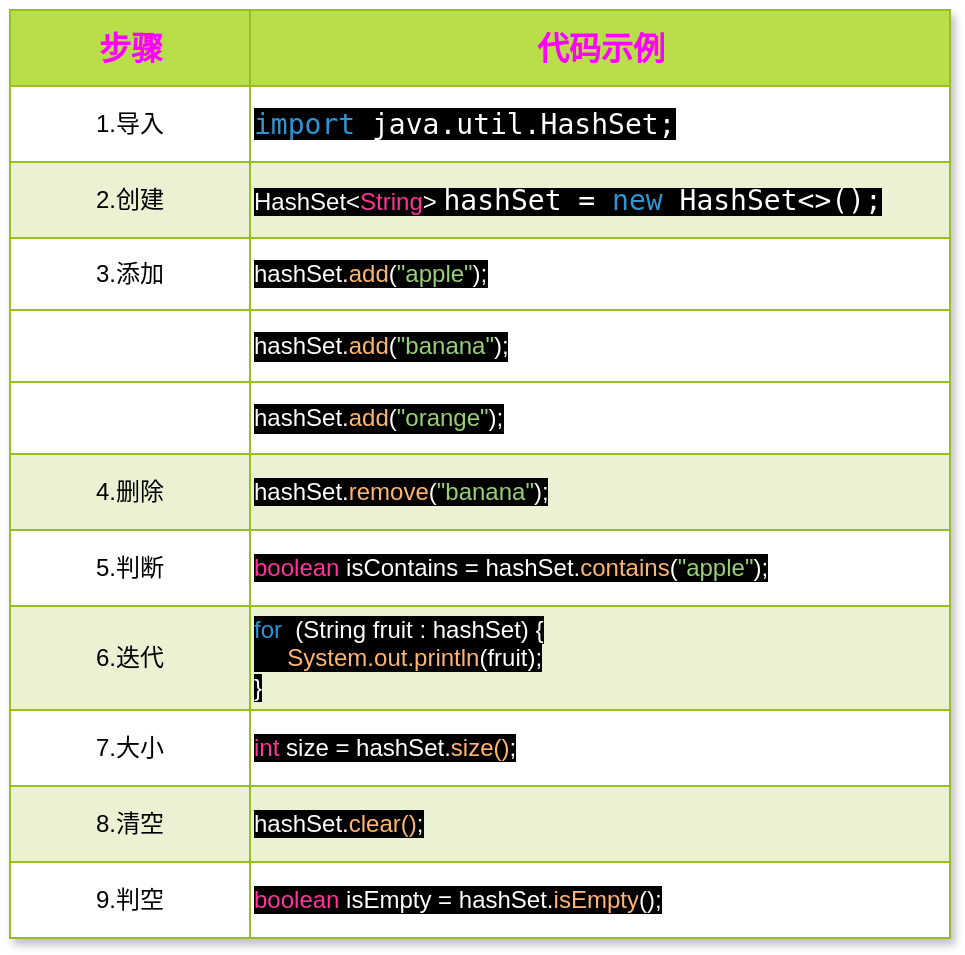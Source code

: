 <mxfile version="21.6.6" type="github">
  <diagram name="第 1 页" id="mDxXt6ygkqnDyHhWjW9m">
    <mxGraphModel dx="521" dy="764" grid="1" gridSize="10" guides="1" tooltips="1" connect="1" arrows="1" fold="1" page="1" pageScale="1" pageWidth="827" pageHeight="1169" math="0" shadow="0">
      <root>
        <mxCell id="0" />
        <mxCell id="1" parent="0" />
        <mxCell id="El8vUFdgK8pBrsizsK4x-89" value="Assets" style="childLayout=tableLayout;recursiveResize=0;strokeColor=#98bf21;fillColor=#A7C942;shadow=1;fontFamily=Helvetica;fontSize=12;fontColor=default;startSize=0;flipV=1;flipH=1;align=left;" vertex="1" parent="1">
          <mxGeometry x="170" y="290" width="470" height="464" as="geometry" />
        </mxCell>
        <mxCell id="El8vUFdgK8pBrsizsK4x-90" style="shape=tableRow;horizontal=0;startSize=0;swimlaneHead=0;swimlaneBody=0;top=0;left=0;bottom=0;right=0;dropTarget=0;collapsible=0;recursiveResize=0;expand=0;fontStyle=0;strokeColor=inherit;fillColor=#ffffff;fontFamily=Helvetica;fontSize=12;fontColor=default;" vertex="1" parent="El8vUFdgK8pBrsizsK4x-89">
          <mxGeometry width="470" height="38" as="geometry" />
        </mxCell>
        <mxCell id="El8vUFdgK8pBrsizsK4x-91" value="步骤" style="connectable=0;recursiveResize=0;strokeColor=inherit;fillColor=#B8DE49;align=center;fontStyle=1;fontColor=#FF00FF;html=1;fontFamily=Helvetica;fontSize=16;startSize=0;" vertex="1" parent="El8vUFdgK8pBrsizsK4x-90">
          <mxGeometry width="120" height="38" as="geometry">
            <mxRectangle width="120" height="38" as="alternateBounds" />
          </mxGeometry>
        </mxCell>
        <mxCell id="El8vUFdgK8pBrsizsK4x-92" value="代码示例" style="connectable=0;recursiveResize=0;strokeColor=inherit;fillColor=#B8DE49;align=center;fontStyle=1;fontColor=#FF00FF;html=1;fontFamily=Helvetica;fontSize=16;startSize=0;" vertex="1" parent="El8vUFdgK8pBrsizsK4x-90">
          <mxGeometry x="120" width="350" height="38" as="geometry">
            <mxRectangle width="350" height="38" as="alternateBounds" />
          </mxGeometry>
        </mxCell>
        <mxCell id="El8vUFdgK8pBrsizsK4x-94" value="" style="shape=tableRow;horizontal=0;startSize=0;swimlaneHead=0;swimlaneBody=0;top=0;left=0;bottom=0;right=0;dropTarget=0;collapsible=0;recursiveResize=0;expand=0;fontStyle=0;strokeColor=inherit;fillColor=#ffffff;fontFamily=Helvetica;fontSize=12;fontColor=default;" vertex="1" parent="El8vUFdgK8pBrsizsK4x-89">
          <mxGeometry y="38" width="470" height="38" as="geometry" />
        </mxCell>
        <mxCell id="El8vUFdgK8pBrsizsK4x-95" value="1.导入" style="connectable=0;recursiveResize=0;strokeColor=inherit;fillColor=inherit;align=center;whiteSpace=wrap;html=1;fontFamily=Helvetica;fontSize=12;fontColor=default;startSize=0;" vertex="1" parent="El8vUFdgK8pBrsizsK4x-94">
          <mxGeometry width="120" height="38" as="geometry">
            <mxRectangle width="120" height="38" as="alternateBounds" />
          </mxGeometry>
        </mxCell>
        <mxCell id="El8vUFdgK8pBrsizsK4x-96" value="&lt;span style=&quot;border: 0px solid rgb(217, 217, 227); box-sizing: border-box; --tw-border-spacing-x: 0; --tw-border-spacing-y: 0; --tw-translate-x: 0; --tw-translate-y: 0; --tw-rotate: 0; --tw-skew-x: 0; --tw-skew-y: 0; --tw-scale-x: 1; --tw-scale-y: 1; --tw-pan-x: ; --tw-pan-y: ; --tw-pinch-zoom: ; --tw-scroll-snap-strictness: proximity; --tw-gradient-from-position: ; --tw-gradient-via-position: ; --tw-gradient-to-position: ; --tw-ordinal: ; --tw-slashed-zero: ; --tw-numeric-figure: ; --tw-numeric-spacing: ; --tw-numeric-fraction: ; --tw-ring-inset: ; --tw-ring-offset-width: 0px; --tw-ring-offset-color: #fff; --tw-ring-color: rgba(69,89,164,.5); --tw-ring-offset-shadow: 0 0 transparent; --tw-ring-shadow: 0 0 transparent; --tw-shadow: 0 0 transparent; --tw-shadow-colored: 0 0 transparent; --tw-blur: ; --tw-brightness: ; --tw-contrast: ; --tw-grayscale: ; --tw-hue-rotate: ; --tw-invert: ; --tw-saturate: ; --tw-sepia: ; --tw-drop-shadow: ; --tw-backdrop-blur: ; --tw-backdrop-brightness: ; --tw-backdrop-contrast: ; --tw-backdrop-grayscale: ; --tw-backdrop-hue-rotate: ; --tw-backdrop-invert: ; --tw-backdrop-opacity: ; --tw-backdrop-saturate: ; --tw-backdrop-sepia: ; color: rgb(46, 149, 211); font-family: &amp;quot;Söhne Mono&amp;quot;, Monaco, &amp;quot;Andale Mono&amp;quot;, &amp;quot;Ubuntu Mono&amp;quot;, monospace; font-size: 14px; background-color: rgb(0, 0, 0);&quot; class=&quot;hljs-keyword&quot;&gt;import&lt;/span&gt;&lt;span style=&quot;color: rgb(255, 255, 255); font-family: &amp;quot;Söhne Mono&amp;quot;, Monaco, &amp;quot;Andale Mono&amp;quot;, &amp;quot;Ubuntu Mono&amp;quot;, monospace; font-size: 14px; background-color: rgb(0, 0, 0);&quot;&gt; java.util.HashSet;&lt;/span&gt;" style="connectable=0;recursiveResize=0;strokeColor=inherit;fillColor=inherit;align=left;whiteSpace=wrap;html=1;fontFamily=Helvetica;fontSize=12;fontColor=default;startSize=0;" vertex="1" parent="El8vUFdgK8pBrsizsK4x-94">
          <mxGeometry x="120" width="350" height="38" as="geometry">
            <mxRectangle width="350" height="38" as="alternateBounds" />
          </mxGeometry>
        </mxCell>
        <mxCell id="El8vUFdgK8pBrsizsK4x-98" value="" style="shape=tableRow;horizontal=0;startSize=0;swimlaneHead=0;swimlaneBody=0;top=0;left=0;bottom=0;right=0;dropTarget=0;collapsible=0;recursiveResize=0;expand=0;fontStyle=1;strokeColor=inherit;fillColor=#EAF2D3;fontFamily=Helvetica;fontSize=12;fontColor=default;" vertex="1" parent="El8vUFdgK8pBrsizsK4x-89">
          <mxGeometry y="76" width="470" height="38" as="geometry" />
        </mxCell>
        <mxCell id="El8vUFdgK8pBrsizsK4x-99" value="2.创建" style="connectable=0;recursiveResize=0;strokeColor=inherit;fillColor=inherit;whiteSpace=wrap;html=1;fontFamily=Helvetica;fontSize=12;fontColor=default;startSize=0;" vertex="1" parent="El8vUFdgK8pBrsizsK4x-98">
          <mxGeometry width="120" height="38" as="geometry">
            <mxRectangle width="120" height="38" as="alternateBounds" />
          </mxGeometry>
        </mxCell>
        <mxCell id="El8vUFdgK8pBrsizsK4x-100" value="&lt;font style=&quot;background-color: rgb(0, 0, 0);&quot; color=&quot;#ffffff&quot;&gt;HashSet&amp;lt;&lt;/font&gt;&lt;font color=&quot;#ff3399&quot; style=&quot;background-color: rgb(0, 0, 0);&quot;&gt;String&lt;/font&gt;&lt;font color=&quot;#ffffff&quot; style=&quot;background-color: rgb(0, 0, 0);&quot;&gt;&amp;gt;&amp;nbsp;&lt;/font&gt;&lt;span style=&quot;background-color: rgb(0, 0, 0);&quot;&gt;&lt;span style=&quot;color: rgb(255, 255, 255); font-family: &amp;quot;Söhne Mono&amp;quot;, Monaco, &amp;quot;Andale Mono&amp;quot;, &amp;quot;Ubuntu Mono&amp;quot;, monospace; font-size: 14px;&quot;&gt;hashSet = &lt;/span&gt;&lt;span style=&quot;border: 0px solid rgb(217, 217, 227); box-sizing: border-box; --tw-border-spacing-x: 0; --tw-border-spacing-y: 0; --tw-translate-x: 0; --tw-translate-y: 0; --tw-rotate: 0; --tw-skew-x: 0; --tw-skew-y: 0; --tw-scale-x: 1; --tw-scale-y: 1; --tw-pan-x: ; --tw-pan-y: ; --tw-pinch-zoom: ; --tw-scroll-snap-strictness: proximity; --tw-gradient-from-position: ; --tw-gradient-via-position: ; --tw-gradient-to-position: ; --tw-ordinal: ; --tw-slashed-zero: ; --tw-numeric-figure: ; --tw-numeric-spacing: ; --tw-numeric-fraction: ; --tw-ring-inset: ; --tw-ring-offset-width: 0px; --tw-ring-offset-color: #fff; --tw-ring-color: rgba(69,89,164,.5); --tw-ring-offset-shadow: 0 0 transparent; --tw-ring-shadow: 0 0 transparent; --tw-shadow: 0 0 transparent; --tw-shadow-colored: 0 0 transparent; --tw-blur: ; --tw-brightness: ; --tw-contrast: ; --tw-grayscale: ; --tw-hue-rotate: ; --tw-invert: ; --tw-saturate: ; --tw-sepia: ; --tw-drop-shadow: ; --tw-backdrop-blur: ; --tw-backdrop-brightness: ; --tw-backdrop-contrast: ; --tw-backdrop-grayscale: ; --tw-backdrop-hue-rotate: ; --tw-backdrop-invert: ; --tw-backdrop-opacity: ; --tw-backdrop-saturate: ; --tw-backdrop-sepia: ; font-family: &amp;quot;Söhne Mono&amp;quot;, Monaco, &amp;quot;Andale Mono&amp;quot;, &amp;quot;Ubuntu Mono&amp;quot;, monospace; font-size: 14px;&quot; class=&quot;hljs-keyword&quot;&gt;&lt;font color=&quot;#2e95d3&quot;&gt;new&lt;/font&gt;&lt;/span&gt;&lt;span style=&quot;color: rgb(255, 255, 255); font-family: &amp;quot;Söhne Mono&amp;quot;, Monaco, &amp;quot;Andale Mono&amp;quot;, &amp;quot;Ubuntu Mono&amp;quot;, monospace; font-size: 14px;&quot;&gt; HashSet&amp;lt;&amp;gt;();&lt;/span&gt;&lt;/span&gt;" style="connectable=0;recursiveResize=0;strokeColor=inherit;fillColor=inherit;whiteSpace=wrap;html=1;fontFamily=Helvetica;fontSize=12;fontColor=default;startSize=0;align=left;" vertex="1" parent="El8vUFdgK8pBrsizsK4x-98">
          <mxGeometry x="120" width="350" height="38" as="geometry">
            <mxRectangle width="350" height="38" as="alternateBounds" />
          </mxGeometry>
        </mxCell>
        <mxCell id="El8vUFdgK8pBrsizsK4x-102" value="" style="shape=tableRow;horizontal=0;startSize=0;swimlaneHead=0;swimlaneBody=0;top=0;left=0;bottom=0;right=0;dropTarget=0;collapsible=0;recursiveResize=0;expand=0;fontStyle=0;strokeColor=inherit;fillColor=#ffffff;fontFamily=Helvetica;fontSize=12;fontColor=default;" vertex="1" parent="El8vUFdgK8pBrsizsK4x-89">
          <mxGeometry y="114" width="470" height="36" as="geometry" />
        </mxCell>
        <mxCell id="El8vUFdgK8pBrsizsK4x-104" value="3.添加" style="connectable=0;recursiveResize=0;strokeColor=inherit;fillColor=inherit;fontStyle=0;align=center;whiteSpace=wrap;html=1;fontFamily=Helvetica;fontSize=12;fontColor=default;startSize=0;" vertex="1" parent="El8vUFdgK8pBrsizsK4x-102">
          <mxGeometry width="120" height="36" as="geometry">
            <mxRectangle width="120" height="36" as="alternateBounds" />
          </mxGeometry>
        </mxCell>
        <mxCell id="El8vUFdgK8pBrsizsK4x-103" value="&lt;div style=&quot;&quot;&gt;&lt;span style=&quot;background-color: rgb(0, 0, 0);&quot;&gt;&lt;font color=&quot;#ffffff&quot;&gt;hashSet.&lt;/font&gt;&lt;font color=&quot;#ffb570&quot;&gt;add&lt;/font&gt;&lt;font color=&quot;#ffffff&quot;&gt;(&lt;/font&gt;&lt;font color=&quot;#97d077&quot;&gt;&quot;apple&quot;&lt;/font&gt;&lt;font color=&quot;#ffffff&quot;&gt;);&lt;/font&gt;&lt;/span&gt;&lt;/div&gt;" style="connectable=0;recursiveResize=0;strokeColor=inherit;fillColor=inherit;fontStyle=0;align=left;whiteSpace=wrap;html=1;fontFamily=Helvetica;fontSize=12;fontColor=default;startSize=0;" vertex="1" parent="El8vUFdgK8pBrsizsK4x-102">
          <mxGeometry x="120" width="350" height="36" as="geometry">
            <mxRectangle width="350" height="36" as="alternateBounds" />
          </mxGeometry>
        </mxCell>
        <mxCell id="El8vUFdgK8pBrsizsK4x-172" style="shape=tableRow;horizontal=0;startSize=0;swimlaneHead=0;swimlaneBody=0;top=0;left=0;bottom=0;right=0;dropTarget=0;collapsible=0;recursiveResize=0;expand=0;fontStyle=0;strokeColor=inherit;fillColor=#ffffff;fontFamily=Helvetica;fontSize=12;fontColor=default;" vertex="1" parent="El8vUFdgK8pBrsizsK4x-89">
          <mxGeometry y="150" width="470" height="36" as="geometry" />
        </mxCell>
        <mxCell id="El8vUFdgK8pBrsizsK4x-173" style="connectable=0;recursiveResize=0;strokeColor=inherit;fillColor=inherit;fontStyle=0;align=center;whiteSpace=wrap;html=1;fontFamily=Helvetica;fontSize=12;fontColor=default;startSize=0;" vertex="1" parent="El8vUFdgK8pBrsizsK4x-172">
          <mxGeometry width="120" height="36" as="geometry">
            <mxRectangle width="120" height="36" as="alternateBounds" />
          </mxGeometry>
        </mxCell>
        <mxCell id="El8vUFdgK8pBrsizsK4x-174" value="hashSet.&lt;font color=&quot;#ffb570&quot;&gt;add&lt;/font&gt;(&lt;font color=&quot;#97d077&quot;&gt;&quot;banana&quot;&lt;/font&gt;);" style="connectable=0;recursiveResize=0;strokeColor=inherit;fillColor=inherit;fontStyle=0;align=left;whiteSpace=wrap;html=1;fontFamily=Helvetica;fontSize=12;fontColor=#FFFFFF;startSize=0;labelBackgroundColor=#000000;" vertex="1" parent="El8vUFdgK8pBrsizsK4x-172">
          <mxGeometry x="120" width="350" height="36" as="geometry">
            <mxRectangle width="350" height="36" as="alternateBounds" />
          </mxGeometry>
        </mxCell>
        <mxCell id="El8vUFdgK8pBrsizsK4x-169" style="shape=tableRow;horizontal=0;startSize=0;swimlaneHead=0;swimlaneBody=0;top=0;left=0;bottom=0;right=0;dropTarget=0;collapsible=0;recursiveResize=0;expand=0;fontStyle=0;strokeColor=inherit;fillColor=#ffffff;fontFamily=Helvetica;fontSize=12;fontColor=default;" vertex="1" parent="El8vUFdgK8pBrsizsK4x-89">
          <mxGeometry y="186" width="470" height="36" as="geometry" />
        </mxCell>
        <mxCell id="El8vUFdgK8pBrsizsK4x-170" style="connectable=0;recursiveResize=0;strokeColor=inherit;fillColor=inherit;fontStyle=0;align=center;whiteSpace=wrap;html=1;fontFamily=Helvetica;fontSize=12;fontColor=default;startSize=0;" vertex="1" parent="El8vUFdgK8pBrsizsK4x-169">
          <mxGeometry width="120" height="36" as="geometry">
            <mxRectangle width="120" height="36" as="alternateBounds" />
          </mxGeometry>
        </mxCell>
        <mxCell id="El8vUFdgK8pBrsizsK4x-171" value="&lt;font color=&quot;#ffffff&quot;&gt;hashSet.&lt;/font&gt;&lt;font color=&quot;#ffb570&quot;&gt;add&lt;/font&gt;&lt;font color=&quot;#ffffff&quot;&gt;(&lt;/font&gt;&lt;font color=&quot;#97d077&quot;&gt;&quot;orange&quot;&lt;/font&gt;&lt;font color=&quot;#ffffff&quot;&gt;);&lt;/font&gt;" style="connectable=0;recursiveResize=0;strokeColor=inherit;fillColor=inherit;fontStyle=0;align=left;whiteSpace=wrap;html=1;fontFamily=Helvetica;fontSize=12;fontColor=default;startSize=0;labelBackgroundColor=#000000;" vertex="1" parent="El8vUFdgK8pBrsizsK4x-169">
          <mxGeometry x="120" width="350" height="36" as="geometry">
            <mxRectangle width="350" height="36" as="alternateBounds" />
          </mxGeometry>
        </mxCell>
        <mxCell id="El8vUFdgK8pBrsizsK4x-154" style="shape=tableRow;horizontal=0;startSize=0;swimlaneHead=0;swimlaneBody=0;top=0;left=0;bottom=0;right=0;dropTarget=0;collapsible=0;recursiveResize=0;expand=0;fontStyle=1;strokeColor=inherit;fillColor=#EAF2D3;fontFamily=Helvetica;fontSize=12;fontColor=default;" vertex="1" parent="El8vUFdgK8pBrsizsK4x-89">
          <mxGeometry y="222" width="470" height="38" as="geometry" />
        </mxCell>
        <mxCell id="El8vUFdgK8pBrsizsK4x-155" value="4.删除" style="connectable=0;recursiveResize=0;strokeColor=inherit;fillColor=inherit;whiteSpace=wrap;html=1;fontFamily=Helvetica;fontSize=12;fontColor=default;startSize=0;" vertex="1" parent="El8vUFdgK8pBrsizsK4x-154">
          <mxGeometry width="120" height="38" as="geometry">
            <mxRectangle width="120" height="38" as="alternateBounds" />
          </mxGeometry>
        </mxCell>
        <mxCell id="El8vUFdgK8pBrsizsK4x-156" value="&lt;span style=&quot;background-color: rgb(0, 0, 0);&quot;&gt;&lt;font color=&quot;#ffffff&quot;&gt;hashSet.&lt;/font&gt;&lt;font color=&quot;#ffb570&quot;&gt;remove&lt;/font&gt;&lt;font color=&quot;#ffffff&quot;&gt;(&lt;/font&gt;&lt;font color=&quot;#97d077&quot;&gt;&quot;banana&quot;&lt;/font&gt;&lt;font color=&quot;#ffffff&quot;&gt;);&lt;/font&gt;&lt;/span&gt;" style="connectable=0;recursiveResize=0;strokeColor=inherit;fillColor=inherit;whiteSpace=wrap;html=1;fontFamily=Helvetica;fontSize=12;fontColor=default;startSize=0;align=left;" vertex="1" parent="El8vUFdgK8pBrsizsK4x-154">
          <mxGeometry x="120" width="350" height="38" as="geometry">
            <mxRectangle width="350" height="38" as="alternateBounds" />
          </mxGeometry>
        </mxCell>
        <mxCell id="El8vUFdgK8pBrsizsK4x-157" style="shape=tableRow;horizontal=0;startSize=0;swimlaneHead=0;swimlaneBody=0;top=0;left=0;bottom=0;right=0;dropTarget=0;collapsible=0;recursiveResize=0;expand=0;fontStyle=0;strokeColor=inherit;fillColor=#ffffff;fontFamily=Helvetica;fontSize=12;fontColor=default;" vertex="1" parent="El8vUFdgK8pBrsizsK4x-89">
          <mxGeometry y="260" width="470" height="38" as="geometry" />
        </mxCell>
        <mxCell id="El8vUFdgK8pBrsizsK4x-158" value="5.判断" style="connectable=0;recursiveResize=0;strokeColor=inherit;fillColor=inherit;fontStyle=0;align=center;whiteSpace=wrap;html=1;fontFamily=Helvetica;fontSize=12;fontColor=default;startSize=0;" vertex="1" parent="El8vUFdgK8pBrsizsK4x-157">
          <mxGeometry width="120" height="38" as="geometry">
            <mxRectangle width="120" height="38" as="alternateBounds" />
          </mxGeometry>
        </mxCell>
        <mxCell id="El8vUFdgK8pBrsizsK4x-159" value="&lt;font color=&quot;#ff3399&quot; style=&quot;background-color: rgb(0, 0, 0);&quot;&gt;boolean&lt;/font&gt;&lt;font style=&quot;background-color: rgb(0, 0, 0);&quot; color=&quot;#ffffff&quot;&gt; isContains = hashSet.&lt;/font&gt;&lt;font color=&quot;#ffb570&quot; style=&quot;background-color: rgb(0, 0, 0);&quot;&gt;contains&lt;/font&gt;&lt;font style=&quot;background-color: rgb(0, 0, 0);&quot; color=&quot;#ffffff&quot;&gt;(&lt;/font&gt;&lt;font color=&quot;#97d077&quot; style=&quot;background-color: rgb(0, 0, 0);&quot;&gt;&quot;apple&quot;&lt;/font&gt;&lt;font style=&quot;background-color: rgb(0, 0, 0);&quot; color=&quot;#ffffff&quot;&gt;);&lt;/font&gt;" style="connectable=0;recursiveResize=0;strokeColor=inherit;fillColor=inherit;fontStyle=0;align=left;whiteSpace=wrap;html=1;fontFamily=Helvetica;fontSize=12;fontColor=default;startSize=0;" vertex="1" parent="El8vUFdgK8pBrsizsK4x-157">
          <mxGeometry x="120" width="350" height="38" as="geometry">
            <mxRectangle width="350" height="38" as="alternateBounds" />
          </mxGeometry>
        </mxCell>
        <mxCell id="El8vUFdgK8pBrsizsK4x-106" value="" style="shape=tableRow;horizontal=0;startSize=0;swimlaneHead=0;swimlaneBody=0;top=0;left=0;bottom=0;right=0;dropTarget=0;collapsible=0;recursiveResize=0;expand=0;fontStyle=1;strokeColor=inherit;fillColor=#EAF2D3;fontFamily=Helvetica;fontSize=12;fontColor=default;" vertex="1" parent="El8vUFdgK8pBrsizsK4x-89">
          <mxGeometry y="298" width="470" height="52" as="geometry" />
        </mxCell>
        <mxCell id="El8vUFdgK8pBrsizsK4x-107" value="6.迭代" style="connectable=0;recursiveResize=0;strokeColor=inherit;fillColor=inherit;whiteSpace=wrap;html=1;fontFamily=Helvetica;fontSize=12;fontColor=default;startSize=0;" vertex="1" parent="El8vUFdgK8pBrsizsK4x-106">
          <mxGeometry width="120" height="52" as="geometry">
            <mxRectangle width="120" height="52" as="alternateBounds" />
          </mxGeometry>
        </mxCell>
        <mxCell id="El8vUFdgK8pBrsizsK4x-108" value="&lt;span style=&quot;background-color: rgb(0, 0, 0);&quot;&gt;&lt;font color=&quot;#2e95d3&quot;&gt;for&lt;/font&gt;&lt;font color=&quot;#ffffff&quot;&gt;&amp;nbsp; (String fruit : hashSet) {&lt;br&gt;&amp;nbsp; &amp;nbsp; &amp;nbsp;&lt;/font&gt;&lt;font color=&quot;#ffb570&quot;&gt;System.out.println&lt;/font&gt;&lt;font color=&quot;#ffffff&quot;&gt;(fruit);&lt;br&gt;&lt;/font&gt;&lt;/span&gt;&lt;div style=&quot;&quot;&gt;&lt;span style=&quot;background-color: rgb(0, 0, 0);&quot;&gt;&lt;font color=&quot;#ffffff&quot;&gt;}&lt;/font&gt;&lt;/span&gt;&lt;/div&gt;" style="connectable=0;recursiveResize=0;strokeColor=inherit;fillColor=inherit;whiteSpace=wrap;html=1;fontFamily=Helvetica;fontSize=12;fontColor=default;startSize=0;align=left;" vertex="1" parent="El8vUFdgK8pBrsizsK4x-106">
          <mxGeometry x="120" width="350" height="52" as="geometry">
            <mxRectangle width="350" height="52" as="alternateBounds" />
          </mxGeometry>
        </mxCell>
        <mxCell id="El8vUFdgK8pBrsizsK4x-163" style="shape=tableRow;horizontal=0;startSize=0;swimlaneHead=0;swimlaneBody=0;top=0;left=0;bottom=0;right=0;dropTarget=0;collapsible=0;recursiveResize=0;expand=0;fontStyle=0;strokeColor=inherit;fillColor=#ffffff;fontFamily=Helvetica;fontSize=12;fontColor=default;" vertex="1" parent="El8vUFdgK8pBrsizsK4x-89">
          <mxGeometry y="350" width="470" height="38" as="geometry" />
        </mxCell>
        <mxCell id="El8vUFdgK8pBrsizsK4x-164" value="7.大小" style="connectable=0;recursiveResize=0;strokeColor=inherit;fillColor=inherit;fontStyle=0;align=center;whiteSpace=wrap;html=1;fontFamily=Helvetica;fontSize=12;fontColor=default;startSize=0;" vertex="1" parent="El8vUFdgK8pBrsizsK4x-163">
          <mxGeometry width="120" height="38" as="geometry">
            <mxRectangle width="120" height="38" as="alternateBounds" />
          </mxGeometry>
        </mxCell>
        <mxCell id="El8vUFdgK8pBrsizsK4x-165" value="&lt;font color=&quot;#ff3399&quot; style=&quot;background-color: rgb(0, 0, 0);&quot;&gt;int&lt;/font&gt;&lt;font style=&quot;background-color: rgb(0, 0, 0);&quot; color=&quot;#ffffff&quot;&gt; size = hashSet.&lt;/font&gt;&lt;font color=&quot;#ffb570&quot; style=&quot;background-color: rgb(0, 0, 0);&quot;&gt;size()&lt;/font&gt;&lt;font style=&quot;background-color: rgb(0, 0, 0);&quot; color=&quot;#ffffff&quot;&gt;;&lt;/font&gt;" style="connectable=0;recursiveResize=0;strokeColor=inherit;fillColor=inherit;fontStyle=0;align=left;whiteSpace=wrap;html=1;fontFamily=Helvetica;fontSize=12;fontColor=default;startSize=0;" vertex="1" parent="El8vUFdgK8pBrsizsK4x-163">
          <mxGeometry x="120" width="350" height="38" as="geometry">
            <mxRectangle width="350" height="38" as="alternateBounds" />
          </mxGeometry>
        </mxCell>
        <mxCell id="El8vUFdgK8pBrsizsK4x-160" style="shape=tableRow;horizontal=0;startSize=0;swimlaneHead=0;swimlaneBody=0;top=0;left=0;bottom=0;right=0;dropTarget=0;collapsible=0;recursiveResize=0;expand=0;fontStyle=1;strokeColor=inherit;fillColor=#EAF2D3;fontFamily=Helvetica;fontSize=12;fontColor=default;" vertex="1" parent="El8vUFdgK8pBrsizsK4x-89">
          <mxGeometry y="388" width="470" height="38" as="geometry" />
        </mxCell>
        <mxCell id="El8vUFdgK8pBrsizsK4x-161" value="8.清空" style="connectable=0;recursiveResize=0;strokeColor=inherit;fillColor=inherit;whiteSpace=wrap;html=1;fontFamily=Helvetica;fontSize=12;fontColor=default;startSize=0;" vertex="1" parent="El8vUFdgK8pBrsizsK4x-160">
          <mxGeometry width="120" height="38" as="geometry">
            <mxRectangle width="120" height="38" as="alternateBounds" />
          </mxGeometry>
        </mxCell>
        <mxCell id="El8vUFdgK8pBrsizsK4x-162" value="&lt;span style=&quot;background-color: rgb(0, 0, 0);&quot;&gt;&lt;font color=&quot;#ffffff&quot;&gt;hashSet.&lt;/font&gt;&lt;font color=&quot;#ffb570&quot;&gt;clear()&lt;/font&gt;&lt;font color=&quot;#ffffff&quot;&gt;;&lt;/font&gt;&lt;/span&gt;" style="connectable=0;recursiveResize=0;strokeColor=inherit;fillColor=inherit;whiteSpace=wrap;html=1;fontFamily=Helvetica;fontSize=12;fontColor=default;startSize=0;align=left;" vertex="1" parent="El8vUFdgK8pBrsizsK4x-160">
          <mxGeometry x="120" width="350" height="38" as="geometry">
            <mxRectangle width="350" height="38" as="alternateBounds" />
          </mxGeometry>
        </mxCell>
        <mxCell id="El8vUFdgK8pBrsizsK4x-166" style="shape=tableRow;horizontal=0;startSize=0;swimlaneHead=0;swimlaneBody=0;top=0;left=0;bottom=0;right=0;dropTarget=0;collapsible=0;recursiveResize=0;expand=0;fontStyle=0;strokeColor=inherit;fillColor=#ffffff;fontFamily=Helvetica;fontSize=12;fontColor=default;" vertex="1" parent="El8vUFdgK8pBrsizsK4x-89">
          <mxGeometry y="426" width="470" height="38" as="geometry" />
        </mxCell>
        <mxCell id="El8vUFdgK8pBrsizsK4x-167" value="9.判空" style="connectable=0;recursiveResize=0;strokeColor=inherit;fillColor=inherit;fontStyle=0;align=center;whiteSpace=wrap;html=1;fontFamily=Helvetica;fontSize=12;fontColor=default;startSize=0;" vertex="1" parent="El8vUFdgK8pBrsizsK4x-166">
          <mxGeometry width="120" height="38" as="geometry">
            <mxRectangle width="120" height="38" as="alternateBounds" />
          </mxGeometry>
        </mxCell>
        <mxCell id="El8vUFdgK8pBrsizsK4x-168" value="&lt;font color=&quot;#ff3399&quot; style=&quot;background-color: rgb(0, 0, 0);&quot;&gt;boolean&lt;/font&gt;&lt;font style=&quot;background-color: rgb(0, 0, 0);&quot; color=&quot;#ffffff&quot;&gt; isEmpty = hashSet.&lt;/font&gt;&lt;font color=&quot;#ffb570&quot; style=&quot;background-color: rgb(0, 0, 0);&quot;&gt;isEmpty&lt;/font&gt;&lt;font style=&quot;background-color: rgb(0, 0, 0);&quot; color=&quot;#ffffff&quot;&gt;();&lt;/font&gt;" style="connectable=0;recursiveResize=0;strokeColor=inherit;fillColor=inherit;fontStyle=0;align=left;whiteSpace=wrap;html=1;fontFamily=Helvetica;fontSize=12;fontColor=default;startSize=0;" vertex="1" parent="El8vUFdgK8pBrsizsK4x-166">
          <mxGeometry x="120" width="350" height="38" as="geometry">
            <mxRectangle width="350" height="38" as="alternateBounds" />
          </mxGeometry>
        </mxCell>
      </root>
    </mxGraphModel>
  </diagram>
</mxfile>
